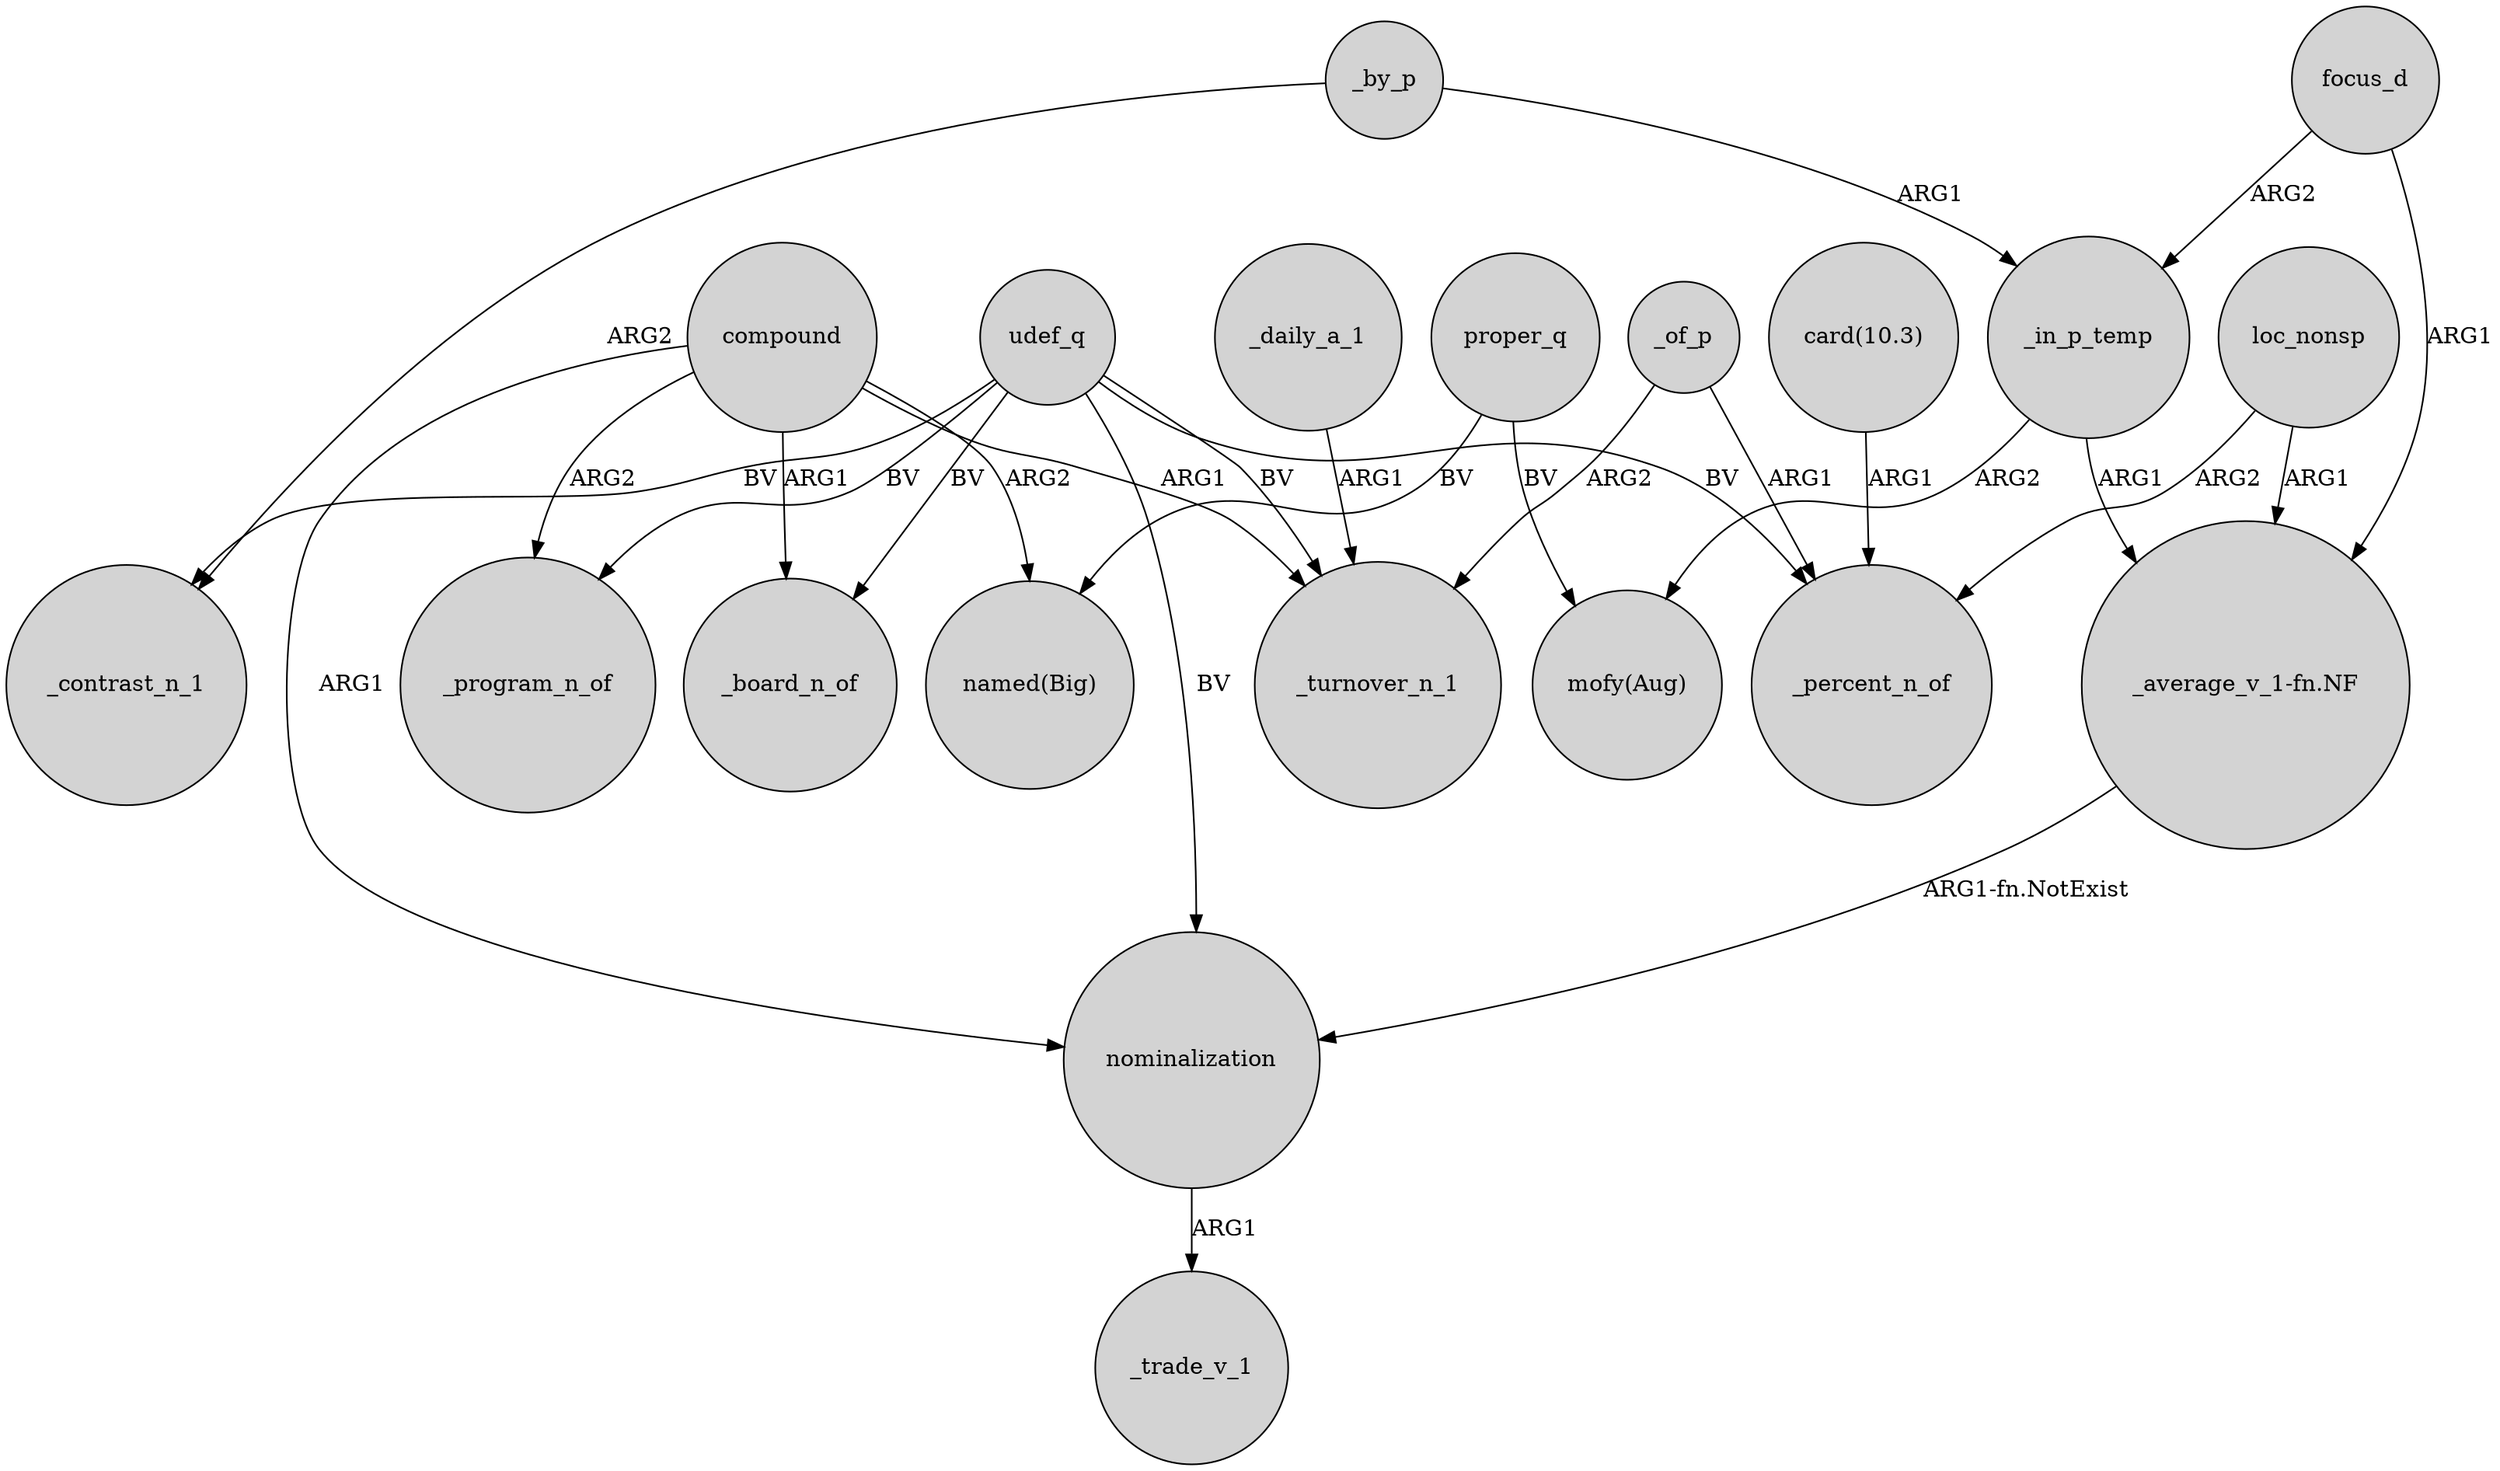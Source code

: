digraph {
	node [shape=circle style=filled]
	_by_p -> _in_p_temp [label=ARG1]
	compound -> _program_n_of [label=ARG2]
	focus_d -> _in_p_temp [label=ARG2]
	compound -> _board_n_of [label=ARG1]
	compound -> _turnover_n_1 [label=ARG1]
	loc_nonsp -> "_average_v_1-fn.NF" [label=ARG1]
	udef_q -> _board_n_of [label=BV]
	udef_q -> _program_n_of [label=BV]
	nominalization -> _trade_v_1 [label=ARG1]
	_daily_a_1 -> _turnover_n_1 [label=ARG1]
	_of_p -> _percent_n_of [label=ARG1]
	"card(10.3)" -> _percent_n_of [label=ARG1]
	_in_p_temp -> "mofy(Aug)" [label=ARG2]
	_by_p -> _contrast_n_1 [label=ARG2]
	udef_q -> _contrast_n_1 [label=BV]
	loc_nonsp -> _percent_n_of [label=ARG2]
	proper_q -> "mofy(Aug)" [label=BV]
	"_average_v_1-fn.NF" -> nominalization [label="ARG1-fn.NotExist"]
	_in_p_temp -> "_average_v_1-fn.NF" [label=ARG1]
	udef_q -> nominalization [label=BV]
	focus_d -> "_average_v_1-fn.NF" [label=ARG1]
	udef_q -> _turnover_n_1 [label=BV]
	udef_q -> _percent_n_of [label=BV]
	compound -> "named(Big)" [label=ARG2]
	compound -> nominalization [label=ARG1]
	_of_p -> _turnover_n_1 [label=ARG2]
	proper_q -> "named(Big)" [label=BV]
}
